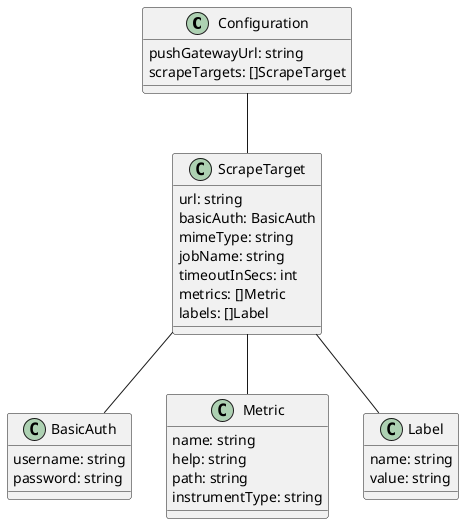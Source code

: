 @startuml

class Configuration {
    pushGatewayUrl: string
    scrapeTargets: []ScrapeTarget

}

class ScrapeTarget {
    url: string
    basicAuth: BasicAuth
    mimeType: string
    jobName: string
    timeoutInSecs: int
    metrics: []Metric
    labels: []Label
}

Configuration -- ScrapeTarget

class BasicAuth {
    username: string
    password: string
}

ScrapeTarget -- BasicAuth

class Metric {
    name: string
    help: string
    path: string
    instrumentType: string
}

ScrapeTarget -- Metric

class Label {
    name: string
    value: string
}

ScrapeTarget -- Label

@enduml
